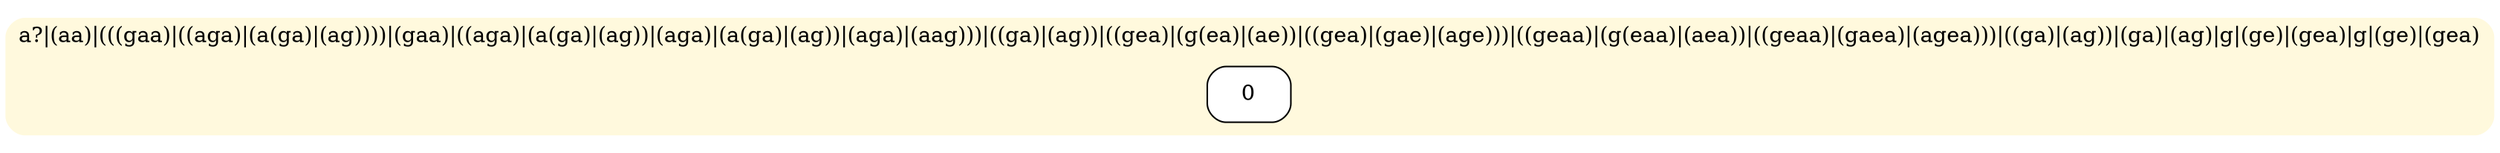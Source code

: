 digraph "MONinput/ic" {
rankdir=LR
node [style=filled fillcolor=white]
subgraph cluster0 {
style="rounded,filled" color="#FFF9DD" node [style="rounded,filled" shape=box fillcolor="#FFFFFF"]
label="a?|(aa)|(((gaa)|((aga)|(a(ga)|(ag))))|(gaa)|((aga)|(a(ga)|(ag))|(aga)|(a(ga)|(ag))|(aga)|(aag)))|((ga)|(ag))|((gea)|(g(ea)|(ae))|((gea)|(gae)|(age)))|((geaa)|(g(eaa)|(aea))|((geaa)|(gaea)|(agea)))|((ga)|(ag))|(ga)|(ag)|g|(ge)|(gea)|g|(ge)|(gea)"
M0S0 [label=0];
}
}
